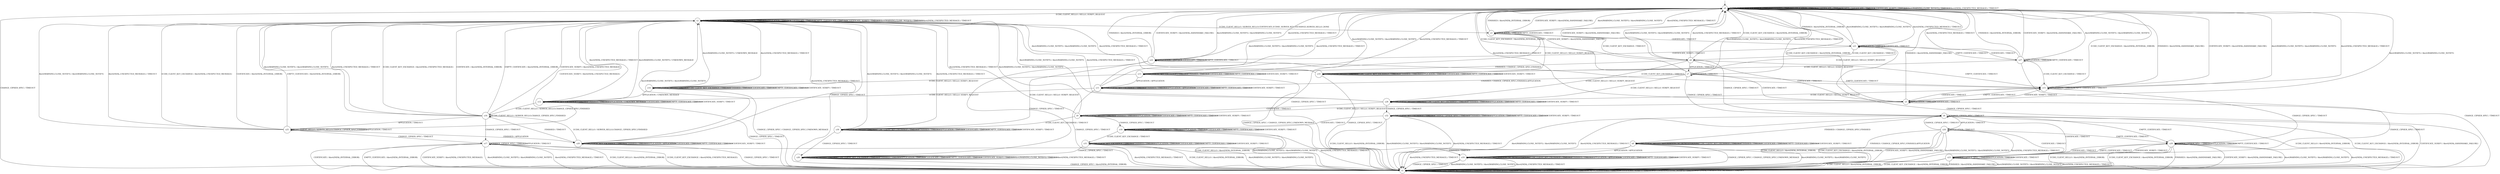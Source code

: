 digraph g {

	s0 [shape="circle" label="s0"];
	s1 [shape="circle" label="s1"];
	s2 [shape="circle" label="s2"];
	s3 [shape="circle" label="s3"];
	s4 [shape="circle" label="s4"];
	s5 [shape="circle" label="s5"];
	s6 [shape="circle" label="s6"];
	s7 [shape="circle" label="s7"];
	s8 [shape="circle" label="s8"];
	s9 [shape="circle" label="s9"];
	s10 [shape="circle" label="s10"];
	s11 [shape="circle" label="s11"];
	s12 [shape="circle" label="s12"];
	s13 [shape="circle" label="s13"];
	s14 [shape="circle" label="s14"];
	s15 [shape="circle" label="s15"];
	s16 [shape="circle" label="s16"];
	s17 [shape="circle" label="s17"];
	s18 [shape="circle" label="s18"];
	s19 [shape="circle" label="s19"];
	s20 [shape="circle" label="s20"];
	s21 [shape="circle" label="s21"];
	s22 [shape="circle" label="s22"];
	s23 [shape="circle" label="s23"];
	s24 [shape="circle" label="s24"];
	s25 [shape="circle" label="s25"];
	s26 [shape="circle" label="s26"];
	s27 [shape="circle" label="s27"];
	s28 [shape="circle" label="s28"];
	s29 [shape="circle" label="s29"];
	s30 [shape="circle" label="s30"];
	s31 [shape="circle" label="s31"];
	s32 [shape="circle" label="s32"];
	s0 -> s2 [label="ECDH_CLIENT_HELLO / HELLO_VERIFY_REQUEST"];
	s0 -> s0 [label="ECDH_CLIENT_KEY_EXCHANGE / TIMEOUT"];
	s0 -> s1 [label="CHANGE_CIPHER_SPEC / TIMEOUT"];
	s0 -> s0 [label="FINISHED / TIMEOUT"];
	s0 -> s0 [label="APPLICATION / TIMEOUT"];
	s0 -> s0 [label="CERTIFICATE / TIMEOUT"];
	s0 -> s0 [label="EMPTY_CERTIFICATE / TIMEOUT"];
	s0 -> s0 [label="CERTIFICATE_VERIFY / TIMEOUT"];
	s0 -> s0 [label="Alert(WARNING,CLOSE_NOTIFY) / TIMEOUT"];
	s0 -> s0 [label="Alert(FATAL,UNEXPECTED_MESSAGE) / TIMEOUT"];
	s1 -> s1 [label="ECDH_CLIENT_HELLO / TIMEOUT"];
	s1 -> s1 [label="ECDH_CLIENT_KEY_EXCHANGE / TIMEOUT"];
	s1 -> s1 [label="CHANGE_CIPHER_SPEC / TIMEOUT"];
	s1 -> s1 [label="FINISHED / TIMEOUT"];
	s1 -> s1 [label="APPLICATION / TIMEOUT"];
	s1 -> s1 [label="CERTIFICATE / TIMEOUT"];
	s1 -> s1 [label="EMPTY_CERTIFICATE / TIMEOUT"];
	s1 -> s1 [label="CERTIFICATE_VERIFY / TIMEOUT"];
	s1 -> s1 [label="Alert(WARNING,CLOSE_NOTIFY) / TIMEOUT"];
	s1 -> s1 [label="Alert(FATAL,UNEXPECTED_MESSAGE) / TIMEOUT"];
	s2 -> s3 [label="ECDH_CLIENT_HELLO / SERVER_HELLO,CERTIFICATE,ECDHE_SERVER_KEY_EXCHANGE,SERVER_HELLO_DONE"];
	s2 -> s2 [label="ECDH_CLIENT_KEY_EXCHANGE / TIMEOUT"];
	s2 -> s1 [label="CHANGE_CIPHER_SPEC / TIMEOUT"];
	s2 -> s2 [label="FINISHED / TIMEOUT"];
	s2 -> s2 [label="APPLICATION / TIMEOUT"];
	s2 -> s2 [label="CERTIFICATE / TIMEOUT"];
	s2 -> s2 [label="EMPTY_CERTIFICATE / TIMEOUT"];
	s2 -> s2 [label="CERTIFICATE_VERIFY / TIMEOUT"];
	s2 -> s2 [label="Alert(WARNING,CLOSE_NOTIFY) / TIMEOUT"];
	s2 -> s2 [label="Alert(FATAL,UNEXPECTED_MESSAGE) / TIMEOUT"];
	s3 -> s10 [label="ECDH_CLIENT_HELLO / HELLO_VERIFY_REQUEST"];
	s3 -> s4 [label="ECDH_CLIENT_KEY_EXCHANGE / TIMEOUT"];
	s3 -> s1 [label="CHANGE_CIPHER_SPEC / TIMEOUT"];
	s3 -> s0 [label="FINISHED / Alert(FATAL,INTERNAL_ERROR)"];
	s3 -> s3 [label="APPLICATION / TIMEOUT"];
	s3 -> s21 [label="CERTIFICATE / TIMEOUT"];
	s3 -> s3 [label="EMPTY_CERTIFICATE / TIMEOUT"];
	s3 -> s0 [label="CERTIFICATE_VERIFY / Alert(FATAL,HANDSHAKE_FAILURE)"];
	s3 -> s0 [label="Alert(WARNING,CLOSE_NOTIFY) / Alert(WARNING,CLOSE_NOTIFY)"];
	s3 -> s0 [label="Alert(FATAL,UNEXPECTED_MESSAGE) / TIMEOUT"];
	s4 -> s28 [label="ECDH_CLIENT_HELLO / HELLO_VERIFY_REQUEST"];
	s4 -> s0 [label="ECDH_CLIENT_KEY_EXCHANGE / Alert(FATAL,INTERNAL_ERROR)"];
	s4 -> s6 [label="CHANGE_CIPHER_SPEC / TIMEOUT"];
	s4 -> s13 [label="FINISHED / CHANGE_CIPHER_SPEC,FINISHED"];
	s4 -> s7 [label="APPLICATION / TIMEOUT"];
	s4 -> s5 [label="CERTIFICATE / TIMEOUT"];
	s4 -> s15 [label="EMPTY_CERTIFICATE / TIMEOUT"];
	s4 -> s0 [label="CERTIFICATE_VERIFY / Alert(FATAL,HANDSHAKE_FAILURE)"];
	s4 -> s0 [label="Alert(WARNING,CLOSE_NOTIFY) / Alert(WARNING,CLOSE_NOTIFY)"];
	s4 -> s0 [label="Alert(FATAL,UNEXPECTED_MESSAGE) / TIMEOUT"];
	s5 -> s9 [label="ECDH_CLIENT_HELLO / HELLO_VERIFY_REQUEST"];
	s5 -> s0 [label="ECDH_CLIENT_KEY_EXCHANGE / Alert(FATAL,INTERNAL_ERROR)"];
	s5 -> s23 [label="CHANGE_CIPHER_SPEC / TIMEOUT"];
	s5 -> s0 [label="FINISHED / Alert(FATAL,HANDSHAKE_FAILURE)"];
	s5 -> s5 [label="APPLICATION / TIMEOUT"];
	s5 -> s5 [label="CERTIFICATE / TIMEOUT"];
	s5 -> s15 [label="EMPTY_CERTIFICATE / TIMEOUT"];
	s5 -> s15 [label="CERTIFICATE_VERIFY / TIMEOUT"];
	s5 -> s0 [label="Alert(WARNING,CLOSE_NOTIFY) / Alert(WARNING,CLOSE_NOTIFY)"];
	s5 -> s0 [label="Alert(FATAL,UNEXPECTED_MESSAGE) / TIMEOUT"];
	s6 -> s1 [label="ECDH_CLIENT_HELLO / Alert(FATAL,INTERNAL_ERROR)"];
	s6 -> s1 [label="ECDH_CLIENT_KEY_EXCHANGE / Alert(FATAL,INTERNAL_ERROR)"];
	s6 -> s6 [label="CHANGE_CIPHER_SPEC / TIMEOUT"];
	s6 -> s8 [label="FINISHED / CHANGE_CIPHER_SPEC,FINISHED"];
	s6 -> s24 [label="APPLICATION / TIMEOUT"];
	s6 -> s23 [label="CERTIFICATE / TIMEOUT"];
	s6 -> s29 [label="EMPTY_CERTIFICATE / TIMEOUT"];
	s6 -> s1 [label="CERTIFICATE_VERIFY / Alert(FATAL,HANDSHAKE_FAILURE)"];
	s6 -> s1 [label="Alert(WARNING,CLOSE_NOTIFY) / Alert(WARNING,CLOSE_NOTIFY)"];
	s6 -> s1 [label="Alert(FATAL,UNEXPECTED_MESSAGE) / TIMEOUT"];
	s7 -> s28 [label="ECDH_CLIENT_HELLO / HELLO_VERIFY_REQUEST"];
	s7 -> s0 [label="ECDH_CLIENT_KEY_EXCHANGE / Alert(FATAL,INTERNAL_ERROR)"];
	s7 -> s6 [label="CHANGE_CIPHER_SPEC / TIMEOUT"];
	s7 -> s11 [label="FINISHED / CHANGE_CIPHER_SPEC,FINISHED,APPLICATION"];
	s7 -> s7 [label="APPLICATION / TIMEOUT"];
	s7 -> s5 [label="CERTIFICATE / TIMEOUT"];
	s7 -> s15 [label="EMPTY_CERTIFICATE / TIMEOUT"];
	s7 -> s0 [label="CERTIFICATE_VERIFY / Alert(FATAL,HANDSHAKE_FAILURE)"];
	s7 -> s0 [label="Alert(WARNING,CLOSE_NOTIFY) / Alert(WARNING,CLOSE_NOTIFY)"];
	s7 -> s0 [label="Alert(FATAL,UNEXPECTED_MESSAGE) / TIMEOUT"];
	s8 -> s8 [label="ECDH_CLIENT_HELLO / Alert(WARNING,NO_RENEGOTIATION)"];
	s8 -> s8 [label="ECDH_CLIENT_KEY_EXCHANGE / TIMEOUT"];
	s8 -> s1 [label="CHANGE_CIPHER_SPEC / CHANGE_CIPHER_SPEC,UNKNOWN_MESSAGE"];
	s8 -> s8 [label="FINISHED / TIMEOUT"];
	s8 -> s19 [label="APPLICATION / APPLICATION"];
	s8 -> s8 [label="CERTIFICATE / TIMEOUT"];
	s8 -> s8 [label="EMPTY_CERTIFICATE / TIMEOUT"];
	s8 -> s8 [label="CERTIFICATE_VERIFY / TIMEOUT"];
	s8 -> s1 [label="Alert(WARNING,CLOSE_NOTIFY) / Alert(WARNING,CLOSE_NOTIFY)"];
	s8 -> s1 [label="Alert(FATAL,UNEXPECTED_MESSAGE) / TIMEOUT"];
	s9 -> s9 [label="ECDH_CLIENT_HELLO / TIMEOUT"];
	s9 -> s30 [label="ECDH_CLIENT_KEY_EXCHANGE / TIMEOUT"];
	s9 -> s18 [label="CHANGE_CIPHER_SPEC / TIMEOUT"];
	s9 -> s9 [label="FINISHED / TIMEOUT"];
	s9 -> s9 [label="APPLICATION / TIMEOUT"];
	s9 -> s9 [label="CERTIFICATE / TIMEOUT"];
	s9 -> s9 [label="EMPTY_CERTIFICATE / TIMEOUT"];
	s9 -> s9 [label="CERTIFICATE_VERIFY / TIMEOUT"];
	s9 -> s2 [label="Alert(WARNING,CLOSE_NOTIFY) / Alert(WARNING,CLOSE_NOTIFY)"];
	s9 -> s2 [label="Alert(FATAL,UNEXPECTED_MESSAGE) / TIMEOUT"];
	s10 -> s10 [label="ECDH_CLIENT_HELLO / TIMEOUT"];
	s10 -> s10 [label="ECDH_CLIENT_KEY_EXCHANGE / TIMEOUT"];
	s10 -> s1 [label="CHANGE_CIPHER_SPEC / TIMEOUT"];
	s10 -> s10 [label="FINISHED / TIMEOUT"];
	s10 -> s10 [label="APPLICATION / TIMEOUT"];
	s10 -> s10 [label="CERTIFICATE / TIMEOUT"];
	s10 -> s10 [label="EMPTY_CERTIFICATE / TIMEOUT"];
	s10 -> s10 [label="CERTIFICATE_VERIFY / TIMEOUT"];
	s10 -> s2 [label="Alert(WARNING,CLOSE_NOTIFY) / Alert(WARNING,CLOSE_NOTIFY)"];
	s10 -> s2 [label="Alert(FATAL,UNEXPECTED_MESSAGE) / TIMEOUT"];
	s11 -> s12 [label="ECDH_CLIENT_HELLO / HELLO_VERIFY_REQUEST"];
	s11 -> s11 [label="ECDH_CLIENT_KEY_EXCHANGE / TIMEOUT"];
	s11 -> s1 [label="CHANGE_CIPHER_SPEC / TIMEOUT"];
	s11 -> s11 [label="FINISHED / TIMEOUT"];
	s11 -> s11 [label="APPLICATION / APPLICATION"];
	s11 -> s11 [label="CERTIFICATE / TIMEOUT"];
	s11 -> s11 [label="EMPTY_CERTIFICATE / TIMEOUT"];
	s11 -> s11 [label="CERTIFICATE_VERIFY / TIMEOUT"];
	s11 -> s0 [label="Alert(WARNING,CLOSE_NOTIFY) / Alert(WARNING,CLOSE_NOTIFY)"];
	s11 -> s0 [label="Alert(FATAL,UNEXPECTED_MESSAGE) / TIMEOUT"];
	s12 -> s16 [label="ECDH_CLIENT_HELLO / SERVER_HELLO,CHANGE_CIPHER_SPEC,FINISHED"];
	s12 -> s12 [label="ECDH_CLIENT_KEY_EXCHANGE / TIMEOUT"];
	s12 -> s1 [label="CHANGE_CIPHER_SPEC / TIMEOUT"];
	s12 -> s12 [label="FINISHED / TIMEOUT"];
	s12 -> s12 [label="APPLICATION / UNKNOWN_MESSAGE"];
	s12 -> s12 [label="CERTIFICATE / TIMEOUT"];
	s12 -> s12 [label="EMPTY_CERTIFICATE / TIMEOUT"];
	s12 -> s12 [label="CERTIFICATE_VERIFY / TIMEOUT"];
	s12 -> s2 [label="Alert(WARNING,CLOSE_NOTIFY) / UNKNOWN_MESSAGE"];
	s12 -> s2 [label="Alert(FATAL,UNEXPECTED_MESSAGE) / TIMEOUT"];
	s13 -> s14 [label="ECDH_CLIENT_HELLO / HELLO_VERIFY_REQUEST"];
	s13 -> s13 [label="ECDH_CLIENT_KEY_EXCHANGE / TIMEOUT"];
	s13 -> s1 [label="CHANGE_CIPHER_SPEC / CHANGE_CIPHER_SPEC,UNKNOWN_MESSAGE"];
	s13 -> s13 [label="FINISHED / TIMEOUT"];
	s13 -> s11 [label="APPLICATION / APPLICATION"];
	s13 -> s13 [label="CERTIFICATE / TIMEOUT"];
	s13 -> s13 [label="EMPTY_CERTIFICATE / TIMEOUT"];
	s13 -> s13 [label="CERTIFICATE_VERIFY / TIMEOUT"];
	s13 -> s0 [label="Alert(WARNING,CLOSE_NOTIFY) / Alert(WARNING,CLOSE_NOTIFY)"];
	s13 -> s0 [label="Alert(FATAL,UNEXPECTED_MESSAGE) / TIMEOUT"];
	s14 -> s14 [label="ECDH_CLIENT_HELLO / TIMEOUT"];
	s14 -> s14 [label="ECDH_CLIENT_KEY_EXCHANGE / TIMEOUT"];
	s14 -> s1 [label="CHANGE_CIPHER_SPEC / CHANGE_CIPHER_SPEC,UNKNOWN_MESSAGE"];
	s14 -> s14 [label="FINISHED / TIMEOUT"];
	s14 -> s12 [label="APPLICATION / UNKNOWN_MESSAGE"];
	s14 -> s14 [label="CERTIFICATE / TIMEOUT"];
	s14 -> s14 [label="EMPTY_CERTIFICATE / TIMEOUT"];
	s14 -> s14 [label="CERTIFICATE_VERIFY / TIMEOUT"];
	s14 -> s2 [label="Alert(WARNING,CLOSE_NOTIFY) / UNKNOWN_MESSAGE"];
	s14 -> s2 [label="Alert(FATAL,UNEXPECTED_MESSAGE) / TIMEOUT"];
	s15 -> s28 [label="ECDH_CLIENT_HELLO / HELLO_VERIFY_REQUEST"];
	s15 -> s0 [label="ECDH_CLIENT_KEY_EXCHANGE / Alert(FATAL,INTERNAL_ERROR)"];
	s15 -> s29 [label="CHANGE_CIPHER_SPEC / TIMEOUT"];
	s15 -> s0 [label="FINISHED / Alert(FATAL,HANDSHAKE_FAILURE)"];
	s15 -> s15 [label="APPLICATION / TIMEOUT"];
	s15 -> s5 [label="CERTIFICATE / TIMEOUT"];
	s15 -> s15 [label="EMPTY_CERTIFICATE / TIMEOUT"];
	s15 -> s0 [label="CERTIFICATE_VERIFY / Alert(FATAL,HANDSHAKE_FAILURE)"];
	s15 -> s0 [label="Alert(WARNING,CLOSE_NOTIFY) / Alert(WARNING,CLOSE_NOTIFY)"];
	s15 -> s0 [label="Alert(FATAL,UNEXPECTED_MESSAGE) / TIMEOUT"];
	s16 -> s16 [label="ECDH_CLIENT_HELLO / SERVER_HELLO,CHANGE_CIPHER_SPEC,FINISHED"];
	s16 -> s2 [label="ECDH_CLIENT_KEY_EXCHANGE / Alert(FATAL,UNEXPECTED_MESSAGE)"];
	s16 -> s17 [label="CHANGE_CIPHER_SPEC / TIMEOUT"];
	s16 -> s20 [label="FINISHED / TIMEOUT"];
	s16 -> s25 [label="APPLICATION / TIMEOUT"];
	s16 -> s2 [label="CERTIFICATE / Alert(FATAL,INTERNAL_ERROR)"];
	s16 -> s2 [label="EMPTY_CERTIFICATE / Alert(FATAL,INTERNAL_ERROR)"];
	s16 -> s2 [label="CERTIFICATE_VERIFY / Alert(FATAL,UNEXPECTED_MESSAGE)"];
	s16 -> s2 [label="Alert(WARNING,CLOSE_NOTIFY) / Alert(WARNING,CLOSE_NOTIFY)"];
	s16 -> s2 [label="Alert(FATAL,UNEXPECTED_MESSAGE) / TIMEOUT"];
	s17 -> s1 [label="ECDH_CLIENT_HELLO / Alert(FATAL,INTERNAL_ERROR)"];
	s17 -> s1 [label="ECDH_CLIENT_KEY_EXCHANGE / Alert(FATAL,UNEXPECTED_MESSAGE)"];
	s17 -> s17 [label="CHANGE_CIPHER_SPEC / TIMEOUT"];
	s17 -> s19 [label="FINISHED / TIMEOUT"];
	s17 -> s17 [label="APPLICATION / TIMEOUT"];
	s17 -> s1 [label="CERTIFICATE / Alert(FATAL,INTERNAL_ERROR)"];
	s17 -> s1 [label="EMPTY_CERTIFICATE / Alert(FATAL,INTERNAL_ERROR)"];
	s17 -> s1 [label="CERTIFICATE_VERIFY / Alert(FATAL,UNEXPECTED_MESSAGE)"];
	s17 -> s1 [label="Alert(WARNING,CLOSE_NOTIFY) / Alert(WARNING,CLOSE_NOTIFY)"];
	s17 -> s1 [label="Alert(FATAL,UNEXPECTED_MESSAGE) / TIMEOUT"];
	s18 -> s1 [label="ECDH_CLIENT_HELLO / Alert(FATAL,INTERNAL_ERROR)"];
	s18 -> s31 [label="ECDH_CLIENT_KEY_EXCHANGE / TIMEOUT"];
	s18 -> s18 [label="CHANGE_CIPHER_SPEC / TIMEOUT"];
	s18 -> s18 [label="FINISHED / TIMEOUT"];
	s18 -> s18 [label="APPLICATION / TIMEOUT"];
	s18 -> s18 [label="CERTIFICATE / TIMEOUT"];
	s18 -> s18 [label="EMPTY_CERTIFICATE / TIMEOUT"];
	s18 -> s18 [label="CERTIFICATE_VERIFY / TIMEOUT"];
	s18 -> s1 [label="Alert(WARNING,CLOSE_NOTIFY) / Alert(WARNING,CLOSE_NOTIFY)"];
	s18 -> s1 [label="Alert(FATAL,UNEXPECTED_MESSAGE) / TIMEOUT"];
	s19 -> s19 [label="ECDH_CLIENT_HELLO / Alert(WARNING,NO_RENEGOTIATION)"];
	s19 -> s19 [label="ECDH_CLIENT_KEY_EXCHANGE / TIMEOUT"];
	s19 -> s1 [label="CHANGE_CIPHER_SPEC / TIMEOUT"];
	s19 -> s19 [label="FINISHED / TIMEOUT"];
	s19 -> s19 [label="APPLICATION / APPLICATION"];
	s19 -> s19 [label="CERTIFICATE / TIMEOUT"];
	s19 -> s19 [label="EMPTY_CERTIFICATE / TIMEOUT"];
	s19 -> s19 [label="CERTIFICATE_VERIFY / TIMEOUT"];
	s19 -> s1 [label="Alert(WARNING,CLOSE_NOTIFY) / Alert(WARNING,CLOSE_NOTIFY)"];
	s19 -> s1 [label="Alert(FATAL,UNEXPECTED_MESSAGE) / TIMEOUT"];
	s20 -> s16 [label="ECDH_CLIENT_HELLO / SERVER_HELLO,CHANGE_CIPHER_SPEC,FINISHED"];
	s20 -> s20 [label="ECDH_CLIENT_KEY_EXCHANGE / TIMEOUT"];
	s20 -> s1 [label="CHANGE_CIPHER_SPEC / TIMEOUT"];
	s20 -> s20 [label="FINISHED / TIMEOUT"];
	s20 -> s20 [label="APPLICATION / APPLICATION"];
	s20 -> s20 [label="CERTIFICATE / TIMEOUT"];
	s20 -> s20 [label="EMPTY_CERTIFICATE / TIMEOUT"];
	s20 -> s20 [label="CERTIFICATE_VERIFY / TIMEOUT"];
	s20 -> s2 [label="Alert(WARNING,CLOSE_NOTIFY) / Alert(WARNING,CLOSE_NOTIFY)"];
	s20 -> s2 [label="Alert(FATAL,UNEXPECTED_MESSAGE) / TIMEOUT"];
	s21 -> s10 [label="ECDH_CLIENT_HELLO / HELLO_VERIFY_REQUEST"];
	s21 -> s4 [label="ECDH_CLIENT_KEY_EXCHANGE / TIMEOUT"];
	s21 -> s1 [label="CHANGE_CIPHER_SPEC / TIMEOUT"];
	s21 -> s0 [label="FINISHED / Alert(FATAL,INTERNAL_ERROR)"];
	s21 -> s21 [label="APPLICATION / TIMEOUT"];
	s21 -> s21 [label="CERTIFICATE / TIMEOUT"];
	s21 -> s27 [label="EMPTY_CERTIFICATE / TIMEOUT"];
	s21 -> s22 [label="CERTIFICATE_VERIFY / TIMEOUT"];
	s21 -> s0 [label="Alert(WARNING,CLOSE_NOTIFY) / Alert(WARNING,CLOSE_NOTIFY)"];
	s21 -> s0 [label="Alert(FATAL,UNEXPECTED_MESSAGE) / TIMEOUT"];
	s22 -> s30 [label="ECDH_CLIENT_HELLO / HELLO_VERIFY_REQUEST"];
	s22 -> s15 [label="ECDH_CLIENT_KEY_EXCHANGE / TIMEOUT"];
	s22 -> s26 [label="CHANGE_CIPHER_SPEC / TIMEOUT"];
	s22 -> s0 [label="FINISHED / Alert(FATAL,INTERNAL_ERROR)"];
	s22 -> s22 [label="APPLICATION / TIMEOUT"];
	s22 -> s22 [label="CERTIFICATE / TIMEOUT"];
	s22 -> s22 [label="EMPTY_CERTIFICATE / TIMEOUT"];
	s22 -> s0 [label="CERTIFICATE_VERIFY / Alert(FATAL,HANDSHAKE_FAILURE)"];
	s22 -> s0 [label="Alert(WARNING,CLOSE_NOTIFY) / Alert(WARNING,CLOSE_NOTIFY)"];
	s22 -> s0 [label="Alert(FATAL,UNEXPECTED_MESSAGE) / TIMEOUT"];
	s23 -> s1 [label="ECDH_CLIENT_HELLO / Alert(FATAL,INTERNAL_ERROR)"];
	s23 -> s1 [label="ECDH_CLIENT_KEY_EXCHANGE / Alert(FATAL,INTERNAL_ERROR)"];
	s23 -> s23 [label="CHANGE_CIPHER_SPEC / TIMEOUT"];
	s23 -> s1 [label="FINISHED / Alert(FATAL,HANDSHAKE_FAILURE)"];
	s23 -> s23 [label="APPLICATION / TIMEOUT"];
	s23 -> s23 [label="CERTIFICATE / TIMEOUT"];
	s23 -> s29 [label="EMPTY_CERTIFICATE / TIMEOUT"];
	s23 -> s29 [label="CERTIFICATE_VERIFY / TIMEOUT"];
	s23 -> s1 [label="Alert(WARNING,CLOSE_NOTIFY) / Alert(WARNING,CLOSE_NOTIFY)"];
	s23 -> s1 [label="Alert(FATAL,UNEXPECTED_MESSAGE) / TIMEOUT"];
	s24 -> s1 [label="ECDH_CLIENT_HELLO / Alert(FATAL,INTERNAL_ERROR)"];
	s24 -> s1 [label="ECDH_CLIENT_KEY_EXCHANGE / Alert(FATAL,INTERNAL_ERROR)"];
	s24 -> s6 [label="CHANGE_CIPHER_SPEC / TIMEOUT"];
	s24 -> s19 [label="FINISHED / CHANGE_CIPHER_SPEC,FINISHED,APPLICATION"];
	s24 -> s24 [label="APPLICATION / TIMEOUT"];
	s24 -> s23 [label="CERTIFICATE / TIMEOUT"];
	s24 -> s29 [label="EMPTY_CERTIFICATE / TIMEOUT"];
	s24 -> s1 [label="CERTIFICATE_VERIFY / Alert(FATAL,HANDSHAKE_FAILURE)"];
	s24 -> s1 [label="Alert(WARNING,CLOSE_NOTIFY) / Alert(WARNING,CLOSE_NOTIFY)"];
	s24 -> s1 [label="Alert(FATAL,UNEXPECTED_MESSAGE) / TIMEOUT"];
	s25 -> s25 [label="ECDH_CLIENT_HELLO / SERVER_HELLO,CHANGE_CIPHER_SPEC,FINISHED"];
	s25 -> s2 [label="ECDH_CLIENT_KEY_EXCHANGE / Alert(FATAL,UNEXPECTED_MESSAGE)"];
	s25 -> s17 [label="CHANGE_CIPHER_SPEC / TIMEOUT"];
	s25 -> s20 [label="FINISHED / APPLICATION"];
	s25 -> s25 [label="APPLICATION / TIMEOUT"];
	s25 -> s2 [label="CERTIFICATE / Alert(FATAL,INTERNAL_ERROR)"];
	s25 -> s2 [label="EMPTY_CERTIFICATE / Alert(FATAL,INTERNAL_ERROR)"];
	s25 -> s2 [label="CERTIFICATE_VERIFY / Alert(FATAL,UNEXPECTED_MESSAGE)"];
	s25 -> s2 [label="Alert(WARNING,CLOSE_NOTIFY) / Alert(WARNING,CLOSE_NOTIFY)"];
	s25 -> s2 [label="Alert(FATAL,UNEXPECTED_MESSAGE) / TIMEOUT"];
	s26 -> s26 [label="ECDH_CLIENT_HELLO / TIMEOUT"];
	s26 -> s26 [label="ECDH_CLIENT_KEY_EXCHANGE / TIMEOUT"];
	s26 -> s1 [label="CHANGE_CIPHER_SPEC / Alert(FATAL,INTERNAL_ERROR)"];
	s26 -> s26 [label="FINISHED / TIMEOUT"];
	s26 -> s26 [label="APPLICATION / TIMEOUT"];
	s26 -> s26 [label="CERTIFICATE / TIMEOUT"];
	s26 -> s26 [label="EMPTY_CERTIFICATE / TIMEOUT"];
	s26 -> s26 [label="CERTIFICATE_VERIFY / TIMEOUT"];
	s26 -> s26 [label="Alert(WARNING,CLOSE_NOTIFY) / TIMEOUT"];
	s26 -> s26 [label="Alert(FATAL,UNEXPECTED_MESSAGE) / TIMEOUT"];
	s27 -> s10 [label="ECDH_CLIENT_HELLO / HELLO_VERIFY_REQUEST"];
	s27 -> s15 [label="ECDH_CLIENT_KEY_EXCHANGE / TIMEOUT"];
	s27 -> s1 [label="CHANGE_CIPHER_SPEC / TIMEOUT"];
	s27 -> s0 [label="FINISHED / Alert(FATAL,INTERNAL_ERROR)"];
	s27 -> s27 [label="APPLICATION / TIMEOUT"];
	s27 -> s21 [label="CERTIFICATE / TIMEOUT"];
	s27 -> s27 [label="EMPTY_CERTIFICATE / TIMEOUT"];
	s27 -> s0 [label="CERTIFICATE_VERIFY / Alert(FATAL,HANDSHAKE_FAILURE)"];
	s27 -> s0 [label="Alert(WARNING,CLOSE_NOTIFY) / Alert(WARNING,CLOSE_NOTIFY)"];
	s27 -> s0 [label="Alert(FATAL,UNEXPECTED_MESSAGE) / TIMEOUT"];
	s28 -> s28 [label="ECDH_CLIENT_HELLO / TIMEOUT"];
	s28 -> s28 [label="ECDH_CLIENT_KEY_EXCHANGE / TIMEOUT"];
	s28 -> s32 [label="CHANGE_CIPHER_SPEC / TIMEOUT"];
	s28 -> s28 [label="FINISHED / TIMEOUT"];
	s28 -> s28 [label="APPLICATION / TIMEOUT"];
	s28 -> s9 [label="CERTIFICATE / TIMEOUT"];
	s28 -> s28 [label="EMPTY_CERTIFICATE / TIMEOUT"];
	s28 -> s28 [label="CERTIFICATE_VERIFY / TIMEOUT"];
	s28 -> s2 [label="Alert(WARNING,CLOSE_NOTIFY) / Alert(WARNING,CLOSE_NOTIFY)"];
	s28 -> s2 [label="Alert(FATAL,UNEXPECTED_MESSAGE) / TIMEOUT"];
	s29 -> s1 [label="ECDH_CLIENT_HELLO / Alert(FATAL,INTERNAL_ERROR)"];
	s29 -> s1 [label="ECDH_CLIENT_KEY_EXCHANGE / Alert(FATAL,INTERNAL_ERROR)"];
	s29 -> s29 [label="CHANGE_CIPHER_SPEC / TIMEOUT"];
	s29 -> s1 [label="FINISHED / Alert(FATAL,HANDSHAKE_FAILURE)"];
	s29 -> s29 [label="APPLICATION / TIMEOUT"];
	s29 -> s23 [label="CERTIFICATE / TIMEOUT"];
	s29 -> s29 [label="EMPTY_CERTIFICATE / TIMEOUT"];
	s29 -> s1 [label="CERTIFICATE_VERIFY / Alert(FATAL,HANDSHAKE_FAILURE)"];
	s29 -> s1 [label="Alert(WARNING,CLOSE_NOTIFY) / Alert(WARNING,CLOSE_NOTIFY)"];
	s29 -> s1 [label="Alert(FATAL,UNEXPECTED_MESSAGE) / TIMEOUT"];
	s30 -> s30 [label="ECDH_CLIENT_HELLO / TIMEOUT"];
	s30 -> s30 [label="ECDH_CLIENT_KEY_EXCHANGE / TIMEOUT"];
	s30 -> s26 [label="CHANGE_CIPHER_SPEC / TIMEOUT"];
	s30 -> s30 [label="FINISHED / TIMEOUT"];
	s30 -> s30 [label="APPLICATION / TIMEOUT"];
	s30 -> s30 [label="CERTIFICATE / TIMEOUT"];
	s30 -> s30 [label="EMPTY_CERTIFICATE / TIMEOUT"];
	s30 -> s30 [label="CERTIFICATE_VERIFY / TIMEOUT"];
	s30 -> s2 [label="Alert(WARNING,CLOSE_NOTIFY) / Alert(WARNING,CLOSE_NOTIFY)"];
	s30 -> s2 [label="Alert(FATAL,UNEXPECTED_MESSAGE) / TIMEOUT"];
	s31 -> s1 [label="ECDH_CLIENT_HELLO / Alert(FATAL,INTERNAL_ERROR)"];
	s31 -> s31 [label="ECDH_CLIENT_KEY_EXCHANGE / TIMEOUT"];
	s31 -> s26 [label="CHANGE_CIPHER_SPEC / TIMEOUT"];
	s31 -> s31 [label="FINISHED / TIMEOUT"];
	s31 -> s31 [label="APPLICATION / TIMEOUT"];
	s31 -> s31 [label="CERTIFICATE / TIMEOUT"];
	s31 -> s31 [label="EMPTY_CERTIFICATE / TIMEOUT"];
	s31 -> s31 [label="CERTIFICATE_VERIFY / TIMEOUT"];
	s31 -> s1 [label="Alert(WARNING,CLOSE_NOTIFY) / Alert(WARNING,CLOSE_NOTIFY)"];
	s31 -> s1 [label="Alert(FATAL,UNEXPECTED_MESSAGE) / TIMEOUT"];
	s32 -> s1 [label="ECDH_CLIENT_HELLO / Alert(FATAL,INTERNAL_ERROR)"];
	s32 -> s32 [label="ECDH_CLIENT_KEY_EXCHANGE / TIMEOUT"];
	s32 -> s32 [label="CHANGE_CIPHER_SPEC / TIMEOUT"];
	s32 -> s32 [label="FINISHED / TIMEOUT"];
	s32 -> s32 [label="APPLICATION / TIMEOUT"];
	s32 -> s18 [label="CERTIFICATE / TIMEOUT"];
	s32 -> s32 [label="EMPTY_CERTIFICATE / TIMEOUT"];
	s32 -> s32 [label="CERTIFICATE_VERIFY / TIMEOUT"];
	s32 -> s1 [label="Alert(WARNING,CLOSE_NOTIFY) / Alert(WARNING,CLOSE_NOTIFY)"];
	s32 -> s1 [label="Alert(FATAL,UNEXPECTED_MESSAGE) / TIMEOUT"];

__start0 [label="" shape="none" width="0" height="0"];
__start0 -> s0;

}
